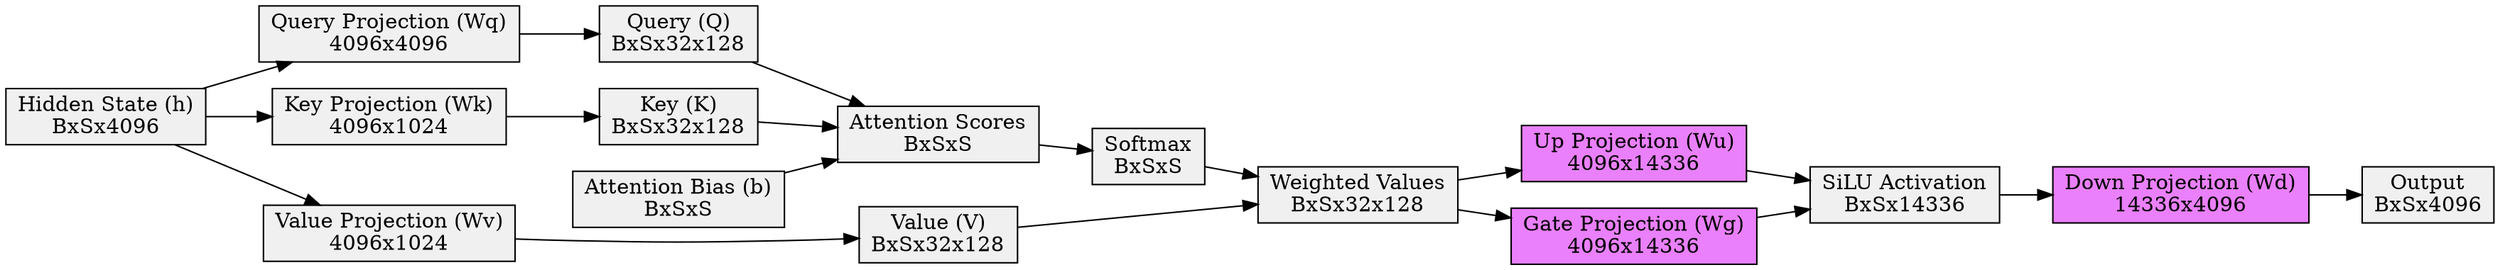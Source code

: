 digraph AttentionLayer {
    // Graph Styling
    rankdir = LR; // Arrange nodes left-to-right
    node [shape=box, style=filled, fillcolor="#f0f0f0"]; // Consistent node appearance
    
    // Hidden State Projections
    hidden_state [label="Hidden State (h)\nBxSx4096"];
    q_proj [label="Query Projection (Wq)\n4096x4096"];
    k_proj [label="Key Projection (Wk)\n4096x1024"];
    v_proj [label="Value Projection (Wv)\n4096x1024"];

    // Self-Attention with Bias
    q [label="Query (Q)\nBxSx32x128"];
    k [label="Key (K)\nBxSx32x128"];
    v [label="Value (V)\nBxSx32x128"];
    attn_bias [label="Attention Bias (b)\nBxSxS"];
    attn_scores [label="Attention Scores\nBxSxS"];
    softmax [label="Softmax\nBxSxS"];
    weighted_values [label="Weighted Values\nBxSx32x128"];

    // Up/Gate/Down Projections & SiLU
    up_proj [label="Up Projection (Wu)\n4096x14336",fillcolor="#EA80FC"];
    gate_proj [label="Gate Projection (Wg)\n4096x14336",fillcolor="#EA80FC"];
    silu [label="SiLU Activation\nBxSx14336"];
    down_proj [label="Down Projection (Wd)\n14336x4096",fillcolor="#EA80FC"];
    output [label="Output\nBxSx4096"];

    // Edges (Connections)
    hidden_state -> q_proj;
    hidden_state -> k_proj;
    hidden_state -> v_proj;
    q_proj -> q;
    k_proj -> k;
    v_proj -> v;
    { q, k, attn_bias } -> attn_scores;
    attn_scores -> softmax;
    { softmax, v } -> weighted_values;
    weighted_values -> up_proj;
    weighted_values -> gate_proj;
    up_proj -> silu;
    gate_proj -> silu;
    silu -> down_proj;
    down_proj -> output;
}
